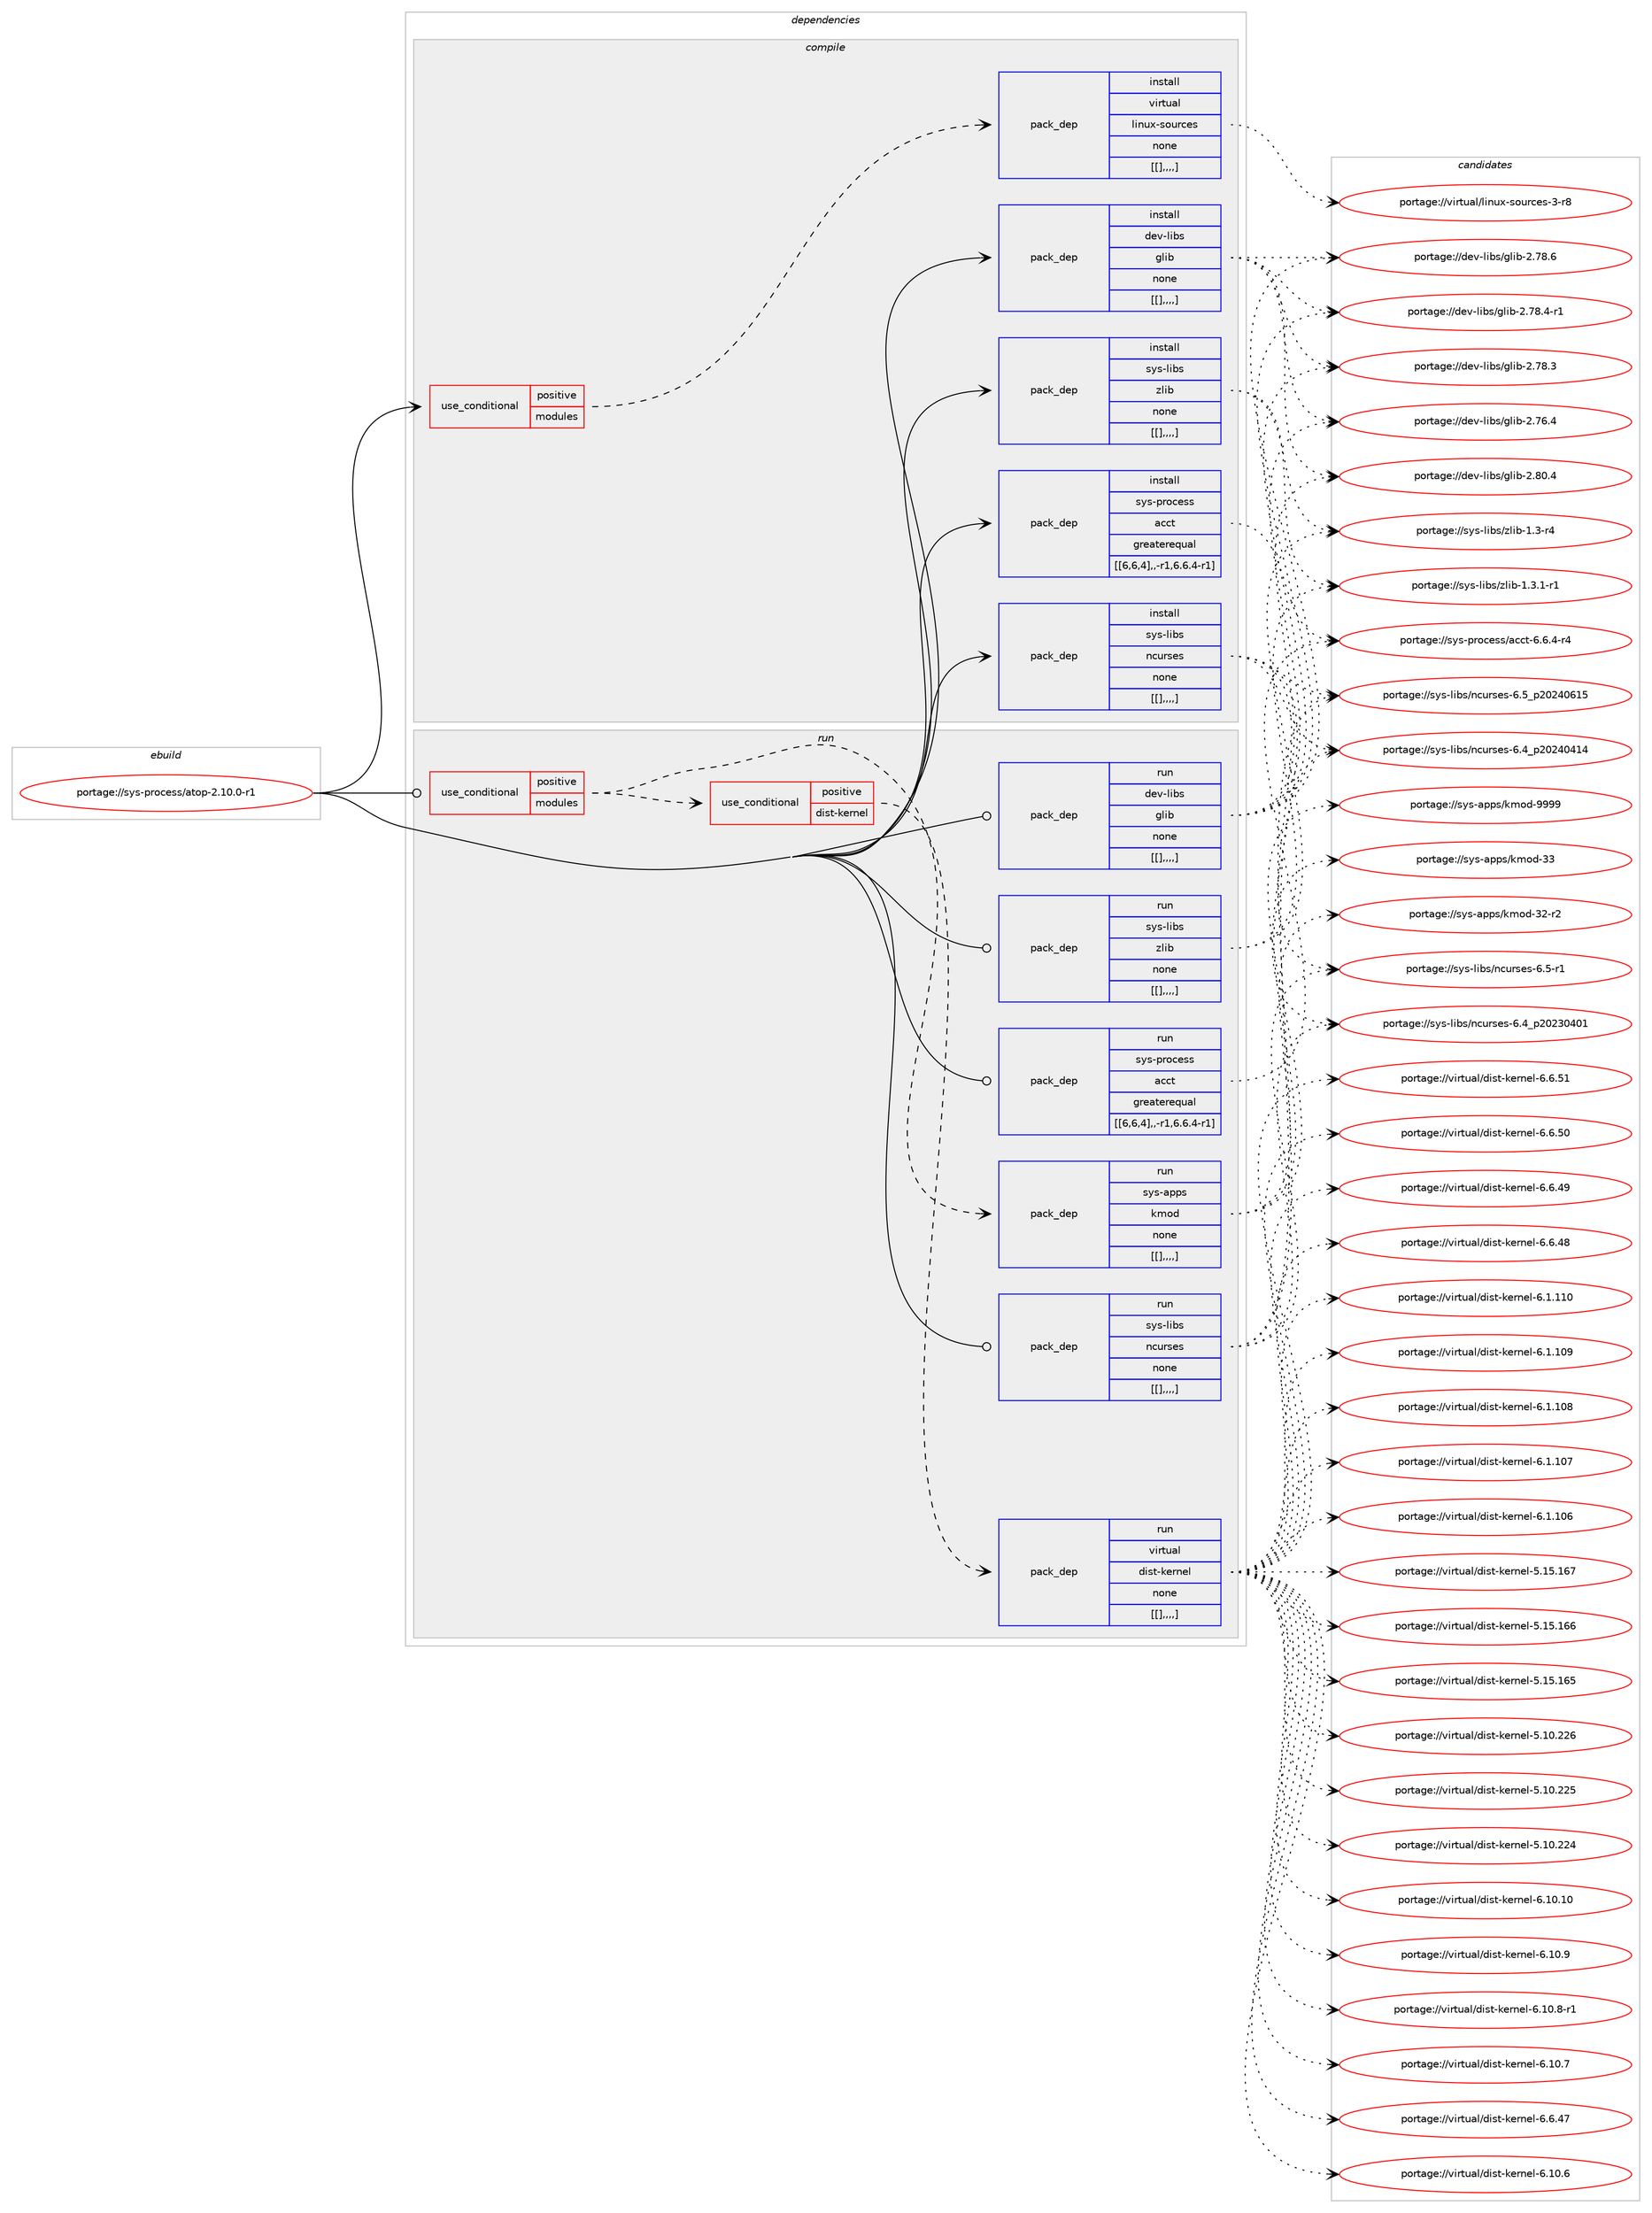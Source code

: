 digraph prolog {

# *************
# Graph options
# *************

newrank=true;
concentrate=true;
compound=true;
graph [rankdir=LR,fontname=Helvetica,fontsize=10,ranksep=1.5];#, ranksep=2.5, nodesep=0.2];
edge  [arrowhead=vee];
node  [fontname=Helvetica,fontsize=10];

# **********
# The ebuild
# **********

subgraph cluster_leftcol {
color=gray;
label=<<i>ebuild</i>>;
id [label="portage://sys-process/atop-2.10.0-r1", color=red, width=4, href="../sys-process/atop-2.10.0-r1.svg"];
}

# ****************
# The dependencies
# ****************

subgraph cluster_midcol {
color=gray;
label=<<i>dependencies</i>>;
subgraph cluster_compile {
fillcolor="#eeeeee";
style=filled;
label=<<i>compile</i>>;
subgraph cond123101 {
dependency461479 [label=<<TABLE BORDER="0" CELLBORDER="1" CELLSPACING="0" CELLPADDING="4"><TR><TD ROWSPAN="3" CELLPADDING="10">use_conditional</TD></TR><TR><TD>positive</TD></TR><TR><TD>modules</TD></TR></TABLE>>, shape=none, color=red];
subgraph pack335250 {
dependency461480 [label=<<TABLE BORDER="0" CELLBORDER="1" CELLSPACING="0" CELLPADDING="4" WIDTH="220"><TR><TD ROWSPAN="6" CELLPADDING="30">pack_dep</TD></TR><TR><TD WIDTH="110">install</TD></TR><TR><TD>virtual</TD></TR><TR><TD>linux-sources</TD></TR><TR><TD>none</TD></TR><TR><TD>[[],,,,]</TD></TR></TABLE>>, shape=none, color=blue];
}
dependency461479:e -> dependency461480:w [weight=20,style="dashed",arrowhead="vee"];
}
id:e -> dependency461479:w [weight=20,style="solid",arrowhead="vee"];
subgraph pack335251 {
dependency461481 [label=<<TABLE BORDER="0" CELLBORDER="1" CELLSPACING="0" CELLPADDING="4" WIDTH="220"><TR><TD ROWSPAN="6" CELLPADDING="30">pack_dep</TD></TR><TR><TD WIDTH="110">install</TD></TR><TR><TD>dev-libs</TD></TR><TR><TD>glib</TD></TR><TR><TD>none</TD></TR><TR><TD>[[],,,,]</TD></TR></TABLE>>, shape=none, color=blue];
}
id:e -> dependency461481:w [weight=20,style="solid",arrowhead="vee"];
subgraph pack335252 {
dependency461482 [label=<<TABLE BORDER="0" CELLBORDER="1" CELLSPACING="0" CELLPADDING="4" WIDTH="220"><TR><TD ROWSPAN="6" CELLPADDING="30">pack_dep</TD></TR><TR><TD WIDTH="110">install</TD></TR><TR><TD>sys-libs</TD></TR><TR><TD>ncurses</TD></TR><TR><TD>none</TD></TR><TR><TD>[[],,,,]</TD></TR></TABLE>>, shape=none, color=blue];
}
id:e -> dependency461482:w [weight=20,style="solid",arrowhead="vee"];
subgraph pack335253 {
dependency461483 [label=<<TABLE BORDER="0" CELLBORDER="1" CELLSPACING="0" CELLPADDING="4" WIDTH="220"><TR><TD ROWSPAN="6" CELLPADDING="30">pack_dep</TD></TR><TR><TD WIDTH="110">install</TD></TR><TR><TD>sys-libs</TD></TR><TR><TD>zlib</TD></TR><TR><TD>none</TD></TR><TR><TD>[[],,,,]</TD></TR></TABLE>>, shape=none, color=blue];
}
id:e -> dependency461483:w [weight=20,style="solid",arrowhead="vee"];
subgraph pack335254 {
dependency461484 [label=<<TABLE BORDER="0" CELLBORDER="1" CELLSPACING="0" CELLPADDING="4" WIDTH="220"><TR><TD ROWSPAN="6" CELLPADDING="30">pack_dep</TD></TR><TR><TD WIDTH="110">install</TD></TR><TR><TD>sys-process</TD></TR><TR><TD>acct</TD></TR><TR><TD>greaterequal</TD></TR><TR><TD>[[6,6,4],,-r1,6.6.4-r1]</TD></TR></TABLE>>, shape=none, color=blue];
}
id:e -> dependency461484:w [weight=20,style="solid",arrowhead="vee"];
}
subgraph cluster_compileandrun {
fillcolor="#eeeeee";
style=filled;
label=<<i>compile and run</i>>;
}
subgraph cluster_run {
fillcolor="#eeeeee";
style=filled;
label=<<i>run</i>>;
subgraph cond123102 {
dependency461485 [label=<<TABLE BORDER="0" CELLBORDER="1" CELLSPACING="0" CELLPADDING="4"><TR><TD ROWSPAN="3" CELLPADDING="10">use_conditional</TD></TR><TR><TD>positive</TD></TR><TR><TD>modules</TD></TR></TABLE>>, shape=none, color=red];
subgraph pack335255 {
dependency461486 [label=<<TABLE BORDER="0" CELLBORDER="1" CELLSPACING="0" CELLPADDING="4" WIDTH="220"><TR><TD ROWSPAN="6" CELLPADDING="30">pack_dep</TD></TR><TR><TD WIDTH="110">run</TD></TR><TR><TD>sys-apps</TD></TR><TR><TD>kmod</TD></TR><TR><TD>none</TD></TR><TR><TD>[[],,,,]</TD></TR></TABLE>>, shape=none, color=blue];
}
dependency461485:e -> dependency461486:w [weight=20,style="dashed",arrowhead="vee"];
subgraph cond123103 {
dependency461487 [label=<<TABLE BORDER="0" CELLBORDER="1" CELLSPACING="0" CELLPADDING="4"><TR><TD ROWSPAN="3" CELLPADDING="10">use_conditional</TD></TR><TR><TD>positive</TD></TR><TR><TD>dist-kernel</TD></TR></TABLE>>, shape=none, color=red];
subgraph pack335256 {
dependency461488 [label=<<TABLE BORDER="0" CELLBORDER="1" CELLSPACING="0" CELLPADDING="4" WIDTH="220"><TR><TD ROWSPAN="6" CELLPADDING="30">pack_dep</TD></TR><TR><TD WIDTH="110">run</TD></TR><TR><TD>virtual</TD></TR><TR><TD>dist-kernel</TD></TR><TR><TD>none</TD></TR><TR><TD>[[],,,,]</TD></TR></TABLE>>, shape=none, color=blue];
}
dependency461487:e -> dependency461488:w [weight=20,style="dashed",arrowhead="vee"];
}
dependency461485:e -> dependency461487:w [weight=20,style="dashed",arrowhead="vee"];
}
id:e -> dependency461485:w [weight=20,style="solid",arrowhead="odot"];
subgraph pack335257 {
dependency461489 [label=<<TABLE BORDER="0" CELLBORDER="1" CELLSPACING="0" CELLPADDING="4" WIDTH="220"><TR><TD ROWSPAN="6" CELLPADDING="30">pack_dep</TD></TR><TR><TD WIDTH="110">run</TD></TR><TR><TD>dev-libs</TD></TR><TR><TD>glib</TD></TR><TR><TD>none</TD></TR><TR><TD>[[],,,,]</TD></TR></TABLE>>, shape=none, color=blue];
}
id:e -> dependency461489:w [weight=20,style="solid",arrowhead="odot"];
subgraph pack335258 {
dependency461490 [label=<<TABLE BORDER="0" CELLBORDER="1" CELLSPACING="0" CELLPADDING="4" WIDTH="220"><TR><TD ROWSPAN="6" CELLPADDING="30">pack_dep</TD></TR><TR><TD WIDTH="110">run</TD></TR><TR><TD>sys-libs</TD></TR><TR><TD>ncurses</TD></TR><TR><TD>none</TD></TR><TR><TD>[[],,,,]</TD></TR></TABLE>>, shape=none, color=blue];
}
id:e -> dependency461490:w [weight=20,style="solid",arrowhead="odot"];
subgraph pack335259 {
dependency461491 [label=<<TABLE BORDER="0" CELLBORDER="1" CELLSPACING="0" CELLPADDING="4" WIDTH="220"><TR><TD ROWSPAN="6" CELLPADDING="30">pack_dep</TD></TR><TR><TD WIDTH="110">run</TD></TR><TR><TD>sys-libs</TD></TR><TR><TD>zlib</TD></TR><TR><TD>none</TD></TR><TR><TD>[[],,,,]</TD></TR></TABLE>>, shape=none, color=blue];
}
id:e -> dependency461491:w [weight=20,style="solid",arrowhead="odot"];
subgraph pack335260 {
dependency461492 [label=<<TABLE BORDER="0" CELLBORDER="1" CELLSPACING="0" CELLPADDING="4" WIDTH="220"><TR><TD ROWSPAN="6" CELLPADDING="30">pack_dep</TD></TR><TR><TD WIDTH="110">run</TD></TR><TR><TD>sys-process</TD></TR><TR><TD>acct</TD></TR><TR><TD>greaterequal</TD></TR><TR><TD>[[6,6,4],,-r1,6.6.4-r1]</TD></TR></TABLE>>, shape=none, color=blue];
}
id:e -> dependency461492:w [weight=20,style="solid",arrowhead="odot"];
}
}

# **************
# The candidates
# **************

subgraph cluster_choices {
rank=same;
color=gray;
label=<<i>candidates</i>>;

subgraph choice335250 {
color=black;
nodesep=1;
choice1181051141161179710847108105110117120451151111171149910111545514511456 [label="portage://virtual/linux-sources-3-r8", color=red, width=4,href="../virtual/linux-sources-3-r8.svg"];
dependency461480:e -> choice1181051141161179710847108105110117120451151111171149910111545514511456:w [style=dotted,weight="100"];
}
subgraph choice335251 {
color=black;
nodesep=1;
choice1001011184510810598115471031081059845504656484652 [label="portage://dev-libs/glib-2.80.4", color=red, width=4,href="../dev-libs/glib-2.80.4.svg"];
choice1001011184510810598115471031081059845504655564654 [label="portage://dev-libs/glib-2.78.6", color=red, width=4,href="../dev-libs/glib-2.78.6.svg"];
choice10010111845108105981154710310810598455046555646524511449 [label="portage://dev-libs/glib-2.78.4-r1", color=red, width=4,href="../dev-libs/glib-2.78.4-r1.svg"];
choice1001011184510810598115471031081059845504655564651 [label="portage://dev-libs/glib-2.78.3", color=red, width=4,href="../dev-libs/glib-2.78.3.svg"];
choice1001011184510810598115471031081059845504655544652 [label="portage://dev-libs/glib-2.76.4", color=red, width=4,href="../dev-libs/glib-2.76.4.svg"];
dependency461481:e -> choice1001011184510810598115471031081059845504656484652:w [style=dotted,weight="100"];
dependency461481:e -> choice1001011184510810598115471031081059845504655564654:w [style=dotted,weight="100"];
dependency461481:e -> choice10010111845108105981154710310810598455046555646524511449:w [style=dotted,weight="100"];
dependency461481:e -> choice1001011184510810598115471031081059845504655564651:w [style=dotted,weight="100"];
dependency461481:e -> choice1001011184510810598115471031081059845504655544652:w [style=dotted,weight="100"];
}
subgraph choice335252 {
color=black;
nodesep=1;
choice1151211154510810598115471109911711411510111545544653951125048505248544953 [label="portage://sys-libs/ncurses-6.5_p20240615", color=red, width=4,href="../sys-libs/ncurses-6.5_p20240615.svg"];
choice11512111545108105981154711099117114115101115455446534511449 [label="portage://sys-libs/ncurses-6.5-r1", color=red, width=4,href="../sys-libs/ncurses-6.5-r1.svg"];
choice1151211154510810598115471109911711411510111545544652951125048505248524952 [label="portage://sys-libs/ncurses-6.4_p20240414", color=red, width=4,href="../sys-libs/ncurses-6.4_p20240414.svg"];
choice1151211154510810598115471109911711411510111545544652951125048505148524849 [label="portage://sys-libs/ncurses-6.4_p20230401", color=red, width=4,href="../sys-libs/ncurses-6.4_p20230401.svg"];
dependency461482:e -> choice1151211154510810598115471109911711411510111545544653951125048505248544953:w [style=dotted,weight="100"];
dependency461482:e -> choice11512111545108105981154711099117114115101115455446534511449:w [style=dotted,weight="100"];
dependency461482:e -> choice1151211154510810598115471109911711411510111545544652951125048505248524952:w [style=dotted,weight="100"];
dependency461482:e -> choice1151211154510810598115471109911711411510111545544652951125048505148524849:w [style=dotted,weight="100"];
}
subgraph choice335253 {
color=black;
nodesep=1;
choice115121115451081059811547122108105984549465146494511449 [label="portage://sys-libs/zlib-1.3.1-r1", color=red, width=4,href="../sys-libs/zlib-1.3.1-r1.svg"];
choice11512111545108105981154712210810598454946514511452 [label="portage://sys-libs/zlib-1.3-r4", color=red, width=4,href="../sys-libs/zlib-1.3-r4.svg"];
dependency461483:e -> choice115121115451081059811547122108105984549465146494511449:w [style=dotted,weight="100"];
dependency461483:e -> choice11512111545108105981154712210810598454946514511452:w [style=dotted,weight="100"];
}
subgraph choice335254 {
color=black;
nodesep=1;
choice1151211154511211411199101115115479799991164554465446524511452 [label="portage://sys-process/acct-6.6.4-r4", color=red, width=4,href="../sys-process/acct-6.6.4-r4.svg"];
dependency461484:e -> choice1151211154511211411199101115115479799991164554465446524511452:w [style=dotted,weight="100"];
}
subgraph choice335255 {
color=black;
nodesep=1;
choice1151211154597112112115471071091111004557575757 [label="portage://sys-apps/kmod-9999", color=red, width=4,href="../sys-apps/kmod-9999.svg"];
choice115121115459711211211547107109111100455151 [label="portage://sys-apps/kmod-33", color=red, width=4,href="../sys-apps/kmod-33.svg"];
choice1151211154597112112115471071091111004551504511450 [label="portage://sys-apps/kmod-32-r2", color=red, width=4,href="../sys-apps/kmod-32-r2.svg"];
dependency461486:e -> choice1151211154597112112115471071091111004557575757:w [style=dotted,weight="100"];
dependency461486:e -> choice115121115459711211211547107109111100455151:w [style=dotted,weight="100"];
dependency461486:e -> choice1151211154597112112115471071091111004551504511450:w [style=dotted,weight="100"];
}
subgraph choice335256 {
color=black;
nodesep=1;
choice1181051141161179710847100105115116451071011141101011084554464948464948 [label="portage://virtual/dist-kernel-6.10.10", color=red, width=4,href="../virtual/dist-kernel-6.10.10.svg"];
choice11810511411611797108471001051151164510710111411010110845544649484657 [label="portage://virtual/dist-kernel-6.10.9", color=red, width=4,href="../virtual/dist-kernel-6.10.9.svg"];
choice118105114116117971084710010511511645107101114110101108455446494846564511449 [label="portage://virtual/dist-kernel-6.10.8-r1", color=red, width=4,href="../virtual/dist-kernel-6.10.8-r1.svg"];
choice11810511411611797108471001051151164510710111411010110845544649484655 [label="portage://virtual/dist-kernel-6.10.7", color=red, width=4,href="../virtual/dist-kernel-6.10.7.svg"];
choice11810511411611797108471001051151164510710111411010110845544649484654 [label="portage://virtual/dist-kernel-6.10.6", color=red, width=4,href="../virtual/dist-kernel-6.10.6.svg"];
choice11810511411611797108471001051151164510710111411010110845544654465349 [label="portage://virtual/dist-kernel-6.6.51", color=red, width=4,href="../virtual/dist-kernel-6.6.51.svg"];
choice11810511411611797108471001051151164510710111411010110845544654465348 [label="portage://virtual/dist-kernel-6.6.50", color=red, width=4,href="../virtual/dist-kernel-6.6.50.svg"];
choice11810511411611797108471001051151164510710111411010110845544654465257 [label="portage://virtual/dist-kernel-6.6.49", color=red, width=4,href="../virtual/dist-kernel-6.6.49.svg"];
choice11810511411611797108471001051151164510710111411010110845544654465256 [label="portage://virtual/dist-kernel-6.6.48", color=red, width=4,href="../virtual/dist-kernel-6.6.48.svg"];
choice11810511411611797108471001051151164510710111411010110845544654465255 [label="portage://virtual/dist-kernel-6.6.47", color=red, width=4,href="../virtual/dist-kernel-6.6.47.svg"];
choice1181051141161179710847100105115116451071011141101011084554464946494948 [label="portage://virtual/dist-kernel-6.1.110", color=red, width=4,href="../virtual/dist-kernel-6.1.110.svg"];
choice1181051141161179710847100105115116451071011141101011084554464946494857 [label="portage://virtual/dist-kernel-6.1.109", color=red, width=4,href="../virtual/dist-kernel-6.1.109.svg"];
choice1181051141161179710847100105115116451071011141101011084554464946494856 [label="portage://virtual/dist-kernel-6.1.108", color=red, width=4,href="../virtual/dist-kernel-6.1.108.svg"];
choice1181051141161179710847100105115116451071011141101011084554464946494855 [label="portage://virtual/dist-kernel-6.1.107", color=red, width=4,href="../virtual/dist-kernel-6.1.107.svg"];
choice1181051141161179710847100105115116451071011141101011084554464946494854 [label="portage://virtual/dist-kernel-6.1.106", color=red, width=4,href="../virtual/dist-kernel-6.1.106.svg"];
choice118105114116117971084710010511511645107101114110101108455346495346495455 [label="portage://virtual/dist-kernel-5.15.167", color=red, width=4,href="../virtual/dist-kernel-5.15.167.svg"];
choice118105114116117971084710010511511645107101114110101108455346495346495454 [label="portage://virtual/dist-kernel-5.15.166", color=red, width=4,href="../virtual/dist-kernel-5.15.166.svg"];
choice118105114116117971084710010511511645107101114110101108455346495346495453 [label="portage://virtual/dist-kernel-5.15.165", color=red, width=4,href="../virtual/dist-kernel-5.15.165.svg"];
choice118105114116117971084710010511511645107101114110101108455346494846505054 [label="portage://virtual/dist-kernel-5.10.226", color=red, width=4,href="../virtual/dist-kernel-5.10.226.svg"];
choice118105114116117971084710010511511645107101114110101108455346494846505053 [label="portage://virtual/dist-kernel-5.10.225", color=red, width=4,href="../virtual/dist-kernel-5.10.225.svg"];
choice118105114116117971084710010511511645107101114110101108455346494846505052 [label="portage://virtual/dist-kernel-5.10.224", color=red, width=4,href="../virtual/dist-kernel-5.10.224.svg"];
dependency461488:e -> choice1181051141161179710847100105115116451071011141101011084554464948464948:w [style=dotted,weight="100"];
dependency461488:e -> choice11810511411611797108471001051151164510710111411010110845544649484657:w [style=dotted,weight="100"];
dependency461488:e -> choice118105114116117971084710010511511645107101114110101108455446494846564511449:w [style=dotted,weight="100"];
dependency461488:e -> choice11810511411611797108471001051151164510710111411010110845544649484655:w [style=dotted,weight="100"];
dependency461488:e -> choice11810511411611797108471001051151164510710111411010110845544649484654:w [style=dotted,weight="100"];
dependency461488:e -> choice11810511411611797108471001051151164510710111411010110845544654465349:w [style=dotted,weight="100"];
dependency461488:e -> choice11810511411611797108471001051151164510710111411010110845544654465348:w [style=dotted,weight="100"];
dependency461488:e -> choice11810511411611797108471001051151164510710111411010110845544654465257:w [style=dotted,weight="100"];
dependency461488:e -> choice11810511411611797108471001051151164510710111411010110845544654465256:w [style=dotted,weight="100"];
dependency461488:e -> choice11810511411611797108471001051151164510710111411010110845544654465255:w [style=dotted,weight="100"];
dependency461488:e -> choice1181051141161179710847100105115116451071011141101011084554464946494948:w [style=dotted,weight="100"];
dependency461488:e -> choice1181051141161179710847100105115116451071011141101011084554464946494857:w [style=dotted,weight="100"];
dependency461488:e -> choice1181051141161179710847100105115116451071011141101011084554464946494856:w [style=dotted,weight="100"];
dependency461488:e -> choice1181051141161179710847100105115116451071011141101011084554464946494855:w [style=dotted,weight="100"];
dependency461488:e -> choice1181051141161179710847100105115116451071011141101011084554464946494854:w [style=dotted,weight="100"];
dependency461488:e -> choice118105114116117971084710010511511645107101114110101108455346495346495455:w [style=dotted,weight="100"];
dependency461488:e -> choice118105114116117971084710010511511645107101114110101108455346495346495454:w [style=dotted,weight="100"];
dependency461488:e -> choice118105114116117971084710010511511645107101114110101108455346495346495453:w [style=dotted,weight="100"];
dependency461488:e -> choice118105114116117971084710010511511645107101114110101108455346494846505054:w [style=dotted,weight="100"];
dependency461488:e -> choice118105114116117971084710010511511645107101114110101108455346494846505053:w [style=dotted,weight="100"];
dependency461488:e -> choice118105114116117971084710010511511645107101114110101108455346494846505052:w [style=dotted,weight="100"];
}
subgraph choice335257 {
color=black;
nodesep=1;
choice1001011184510810598115471031081059845504656484652 [label="portage://dev-libs/glib-2.80.4", color=red, width=4,href="../dev-libs/glib-2.80.4.svg"];
choice1001011184510810598115471031081059845504655564654 [label="portage://dev-libs/glib-2.78.6", color=red, width=4,href="../dev-libs/glib-2.78.6.svg"];
choice10010111845108105981154710310810598455046555646524511449 [label="portage://dev-libs/glib-2.78.4-r1", color=red, width=4,href="../dev-libs/glib-2.78.4-r1.svg"];
choice1001011184510810598115471031081059845504655564651 [label="portage://dev-libs/glib-2.78.3", color=red, width=4,href="../dev-libs/glib-2.78.3.svg"];
choice1001011184510810598115471031081059845504655544652 [label="portage://dev-libs/glib-2.76.4", color=red, width=4,href="../dev-libs/glib-2.76.4.svg"];
dependency461489:e -> choice1001011184510810598115471031081059845504656484652:w [style=dotted,weight="100"];
dependency461489:e -> choice1001011184510810598115471031081059845504655564654:w [style=dotted,weight="100"];
dependency461489:e -> choice10010111845108105981154710310810598455046555646524511449:w [style=dotted,weight="100"];
dependency461489:e -> choice1001011184510810598115471031081059845504655564651:w [style=dotted,weight="100"];
dependency461489:e -> choice1001011184510810598115471031081059845504655544652:w [style=dotted,weight="100"];
}
subgraph choice335258 {
color=black;
nodesep=1;
choice1151211154510810598115471109911711411510111545544653951125048505248544953 [label="portage://sys-libs/ncurses-6.5_p20240615", color=red, width=4,href="../sys-libs/ncurses-6.5_p20240615.svg"];
choice11512111545108105981154711099117114115101115455446534511449 [label="portage://sys-libs/ncurses-6.5-r1", color=red, width=4,href="../sys-libs/ncurses-6.5-r1.svg"];
choice1151211154510810598115471109911711411510111545544652951125048505248524952 [label="portage://sys-libs/ncurses-6.4_p20240414", color=red, width=4,href="../sys-libs/ncurses-6.4_p20240414.svg"];
choice1151211154510810598115471109911711411510111545544652951125048505148524849 [label="portage://sys-libs/ncurses-6.4_p20230401", color=red, width=4,href="../sys-libs/ncurses-6.4_p20230401.svg"];
dependency461490:e -> choice1151211154510810598115471109911711411510111545544653951125048505248544953:w [style=dotted,weight="100"];
dependency461490:e -> choice11512111545108105981154711099117114115101115455446534511449:w [style=dotted,weight="100"];
dependency461490:e -> choice1151211154510810598115471109911711411510111545544652951125048505248524952:w [style=dotted,weight="100"];
dependency461490:e -> choice1151211154510810598115471109911711411510111545544652951125048505148524849:w [style=dotted,weight="100"];
}
subgraph choice335259 {
color=black;
nodesep=1;
choice115121115451081059811547122108105984549465146494511449 [label="portage://sys-libs/zlib-1.3.1-r1", color=red, width=4,href="../sys-libs/zlib-1.3.1-r1.svg"];
choice11512111545108105981154712210810598454946514511452 [label="portage://sys-libs/zlib-1.3-r4", color=red, width=4,href="../sys-libs/zlib-1.3-r4.svg"];
dependency461491:e -> choice115121115451081059811547122108105984549465146494511449:w [style=dotted,weight="100"];
dependency461491:e -> choice11512111545108105981154712210810598454946514511452:w [style=dotted,weight="100"];
}
subgraph choice335260 {
color=black;
nodesep=1;
choice1151211154511211411199101115115479799991164554465446524511452 [label="portage://sys-process/acct-6.6.4-r4", color=red, width=4,href="../sys-process/acct-6.6.4-r4.svg"];
dependency461492:e -> choice1151211154511211411199101115115479799991164554465446524511452:w [style=dotted,weight="100"];
}
}

}
